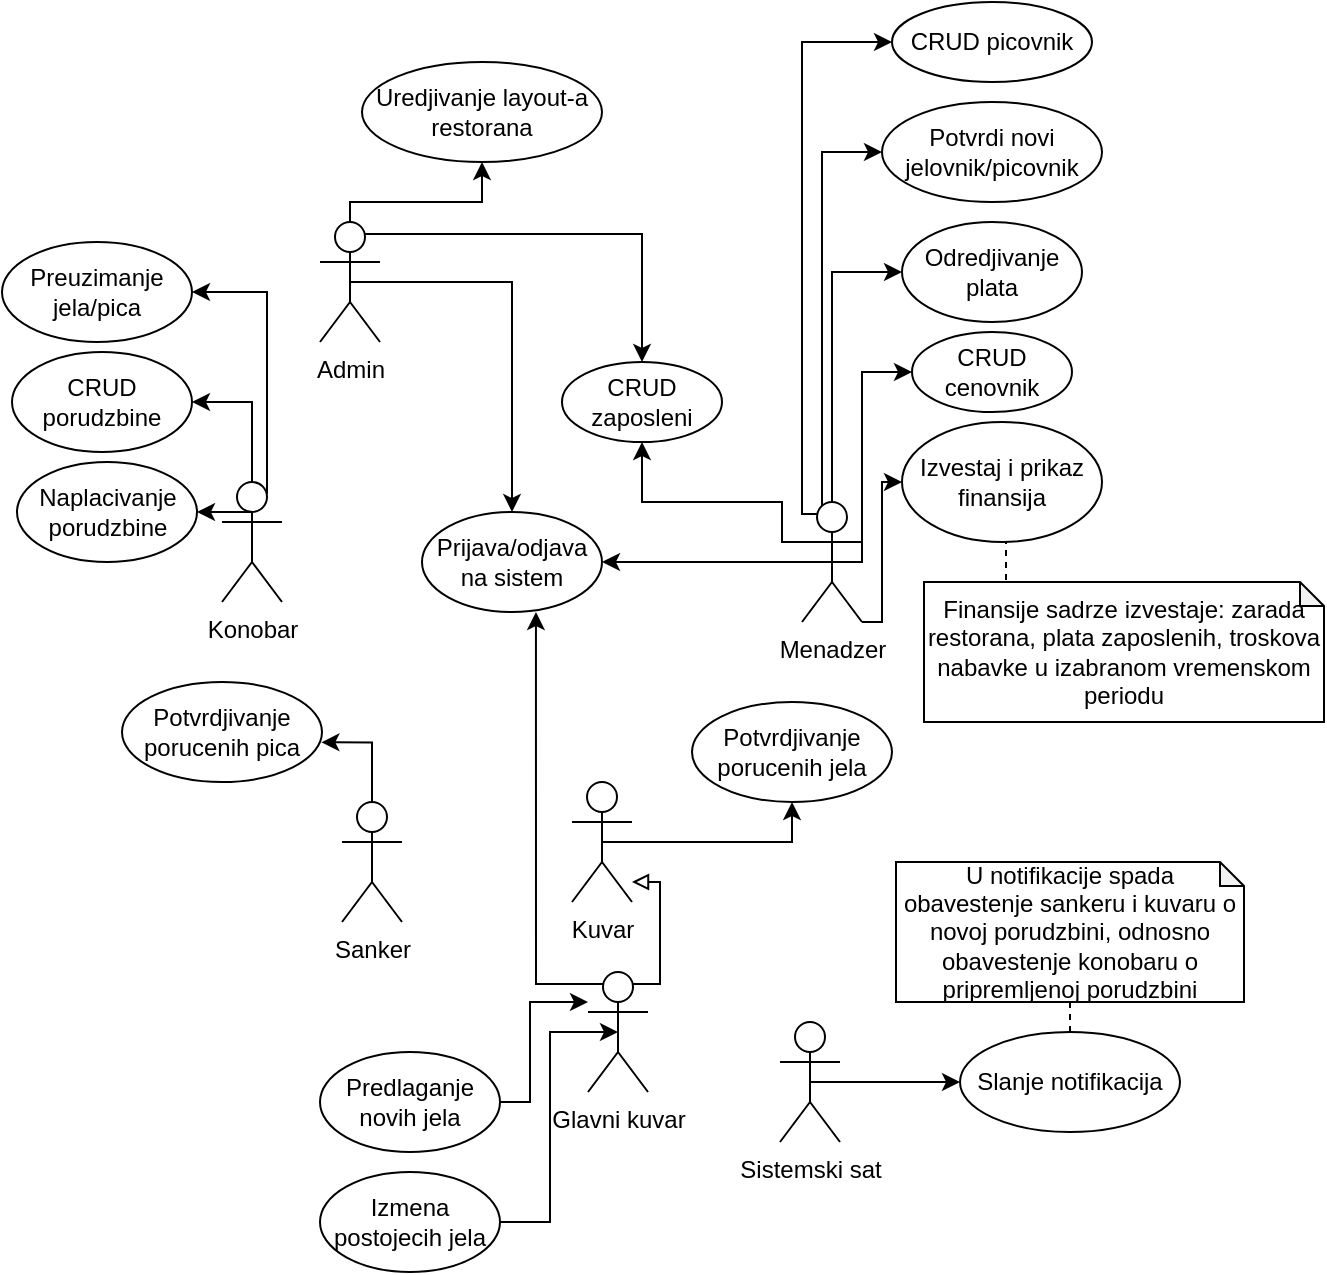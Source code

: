 <mxfile version="15.5.9" type="gitlab">
  <diagram id="B_qBXVIk8Y8GbyoN2Z_P" name="Page-1">
    <mxGraphModel dx="1422" dy="804" grid="1" gridSize="10" guides="1" tooltips="1" connect="1" arrows="1" fold="1" page="1" pageScale="1" pageWidth="827" pageHeight="1169" math="0" shadow="0">
      <root>
        <mxCell id="0" />
        <mxCell id="1" parent="0" />
        <mxCell id="rovdvrnVcOGYkZz0sEue-40" style="edgeStyle=orthogonalEdgeStyle;rounded=0;orthogonalLoop=1;jettySize=auto;html=1;exitX=0.5;exitY=0.5;exitDx=0;exitDy=0;exitPerimeter=0;entryX=0.5;entryY=0;entryDx=0;entryDy=0;endArrow=classic;endFill=1;" parent="1" source="rovdvrnVcOGYkZz0sEue-8" target="rovdvrnVcOGYkZz0sEue-38" edge="1">
          <mxGeometry relative="1" as="geometry">
            <Array as="points">
              <mxPoint x="306" y="210" />
            </Array>
          </mxGeometry>
        </mxCell>
        <mxCell id="rovdvrnVcOGYkZz0sEue-51" style="edgeStyle=orthogonalEdgeStyle;rounded=0;orthogonalLoop=1;jettySize=auto;html=1;exitX=0.75;exitY=0.1;exitDx=0;exitDy=0;exitPerimeter=0;entryX=0.5;entryY=0;entryDx=0;entryDy=0;endArrow=classic;endFill=1;" parent="1" source="rovdvrnVcOGYkZz0sEue-8" target="rovdvrnVcOGYkZz0sEue-34" edge="1">
          <mxGeometry relative="1" as="geometry" />
        </mxCell>
        <mxCell id="rb_3qHRuBO5IrLHfp7AS-1" style="edgeStyle=orthogonalEdgeStyle;rounded=0;orthogonalLoop=1;jettySize=auto;html=1;exitX=0.5;exitY=0;exitDx=0;exitDy=0;exitPerimeter=0;entryX=0.5;entryY=1;entryDx=0;entryDy=0;" edge="1" parent="1" source="rovdvrnVcOGYkZz0sEue-8" target="rb_3qHRuBO5IrLHfp7AS-2">
          <mxGeometry relative="1" as="geometry">
            <mxPoint x="300" y="140" as="targetPoint" />
            <Array as="points">
              <mxPoint x="225" y="170" />
              <mxPoint x="291" y="170" />
            </Array>
          </mxGeometry>
        </mxCell>
        <mxCell id="rovdvrnVcOGYkZz0sEue-8" value="Admin" style="shape=umlActor;verticalLabelPosition=bottom;verticalAlign=top;html=1;outlineConnect=0;" parent="1" vertex="1">
          <mxGeometry x="210" y="180" width="30" height="60" as="geometry" />
        </mxCell>
        <mxCell id="rovdvrnVcOGYkZz0sEue-19" style="edgeStyle=orthogonalEdgeStyle;rounded=0;orthogonalLoop=1;jettySize=auto;html=1;exitX=0.5;exitY=0;exitDx=0;exitDy=0;exitPerimeter=0;entryX=0.997;entryY=0.603;entryDx=0;entryDy=0;entryPerimeter=0;" parent="1" source="rovdvrnVcOGYkZz0sEue-9" target="rovdvrnVcOGYkZz0sEue-20" edge="1">
          <mxGeometry relative="1" as="geometry">
            <mxPoint x="301" y="490" as="targetPoint" />
            <Array as="points">
              <mxPoint x="236" y="440" />
            </Array>
          </mxGeometry>
        </mxCell>
        <mxCell id="rovdvrnVcOGYkZz0sEue-9" value="Sanker" style="shape=umlActor;verticalLabelPosition=bottom;verticalAlign=top;html=1;outlineConnect=0;" parent="1" vertex="1">
          <mxGeometry x="221" y="470" width="30" height="60" as="geometry" />
        </mxCell>
        <mxCell id="rovdvrnVcOGYkZz0sEue-16" style="edgeStyle=orthogonalEdgeStyle;rounded=0;orthogonalLoop=1;jettySize=auto;html=1;exitX=0.5;exitY=0;exitDx=0;exitDy=0;exitPerimeter=0;entryX=1;entryY=0.5;entryDx=0;entryDy=0;" parent="1" source="rovdvrnVcOGYkZz0sEue-10" target="rovdvrnVcOGYkZz0sEue-15" edge="1">
          <mxGeometry relative="1" as="geometry" />
        </mxCell>
        <mxCell id="rovdvrnVcOGYkZz0sEue-18" style="edgeStyle=orthogonalEdgeStyle;rounded=0;orthogonalLoop=1;jettySize=auto;html=1;exitX=0.5;exitY=0.5;exitDx=0;exitDy=0;exitPerimeter=0;entryX=1;entryY=0.5;entryDx=0;entryDy=0;" parent="1" source="rovdvrnVcOGYkZz0sEue-10" target="rovdvrnVcOGYkZz0sEue-17" edge="1">
          <mxGeometry relative="1" as="geometry">
            <Array as="points">
              <mxPoint x="176" y="325" />
            </Array>
          </mxGeometry>
        </mxCell>
        <mxCell id="rovdvrnVcOGYkZz0sEue-31" style="edgeStyle=orthogonalEdgeStyle;rounded=0;orthogonalLoop=1;jettySize=auto;html=1;exitX=0.75;exitY=0.1;exitDx=0;exitDy=0;exitPerimeter=0;endArrow=classic;endFill=1;entryX=1;entryY=0.5;entryDx=0;entryDy=0;" parent="1" source="rovdvrnVcOGYkZz0sEue-10" target="rovdvrnVcOGYkZz0sEue-30" edge="1">
          <mxGeometry relative="1" as="geometry">
            <mxPoint x="181" y="200" as="targetPoint" />
            <Array as="points">
              <mxPoint x="184" y="215" />
            </Array>
          </mxGeometry>
        </mxCell>
        <mxCell id="rovdvrnVcOGYkZz0sEue-10" value="Konobar" style="shape=umlActor;verticalLabelPosition=bottom;verticalAlign=top;html=1;outlineConnect=0;" parent="1" vertex="1">
          <mxGeometry x="161" y="310" width="30" height="60" as="geometry" />
        </mxCell>
        <mxCell id="rovdvrnVcOGYkZz0sEue-22" style="edgeStyle=orthogonalEdgeStyle;rounded=0;orthogonalLoop=1;jettySize=auto;html=1;exitX=0.5;exitY=0.5;exitDx=0;exitDy=0;exitPerimeter=0;entryX=0.5;entryY=1;entryDx=0;entryDy=0;" parent="1" source="rovdvrnVcOGYkZz0sEue-11" target="rovdvrnVcOGYkZz0sEue-21" edge="1">
          <mxGeometry relative="1" as="geometry">
            <Array as="points">
              <mxPoint x="406" y="490" />
              <mxPoint x="406" y="490" />
            </Array>
          </mxGeometry>
        </mxCell>
        <mxCell id="rovdvrnVcOGYkZz0sEue-11" value="Kuvar" style="shape=umlActor;verticalLabelPosition=bottom;verticalAlign=top;html=1;outlineConnect=0;" parent="1" vertex="1">
          <mxGeometry x="336" y="460" width="30" height="60" as="geometry" />
        </mxCell>
        <mxCell id="rovdvrnVcOGYkZz0sEue-33" style="edgeStyle=orthogonalEdgeStyle;rounded=0;orthogonalLoop=1;jettySize=auto;html=1;exitX=0.5;exitY=0.5;exitDx=0;exitDy=0;exitPerimeter=0;entryX=0;entryY=0.5;entryDx=0;entryDy=0;endArrow=classic;endFill=1;" parent="1" source="rovdvrnVcOGYkZz0sEue-12" target="rovdvrnVcOGYkZz0sEue-32" edge="1">
          <mxGeometry relative="1" as="geometry">
            <Array as="points">
              <mxPoint x="481" y="350" />
              <mxPoint x="481" y="255" />
            </Array>
          </mxGeometry>
        </mxCell>
        <mxCell id="rovdvrnVcOGYkZz0sEue-36" style="edgeStyle=orthogonalEdgeStyle;rounded=0;orthogonalLoop=1;jettySize=auto;html=1;exitX=0;exitY=0.333;exitDx=0;exitDy=0;exitPerimeter=0;entryX=0.5;entryY=1;entryDx=0;entryDy=0;endArrow=classic;endFill=1;" parent="1" source="rovdvrnVcOGYkZz0sEue-12" target="rovdvrnVcOGYkZz0sEue-34" edge="1">
          <mxGeometry relative="1" as="geometry">
            <Array as="points">
              <mxPoint x="441" y="340" />
              <mxPoint x="441" y="320" />
              <mxPoint x="371" y="320" />
            </Array>
          </mxGeometry>
        </mxCell>
        <mxCell id="rovdvrnVcOGYkZz0sEue-41" style="edgeStyle=orthogonalEdgeStyle;rounded=0;orthogonalLoop=1;jettySize=auto;html=1;exitX=0.5;exitY=0.5;exitDx=0;exitDy=0;exitPerimeter=0;entryX=1;entryY=0.5;entryDx=0;entryDy=0;endArrow=classic;endFill=1;" parent="1" source="rovdvrnVcOGYkZz0sEue-12" target="rovdvrnVcOGYkZz0sEue-38" edge="1">
          <mxGeometry relative="1" as="geometry" />
        </mxCell>
        <mxCell id="rovdvrnVcOGYkZz0sEue-42" style="edgeStyle=orthogonalEdgeStyle;rounded=0;orthogonalLoop=1;jettySize=auto;html=1;exitX=0.5;exitY=0;exitDx=0;exitDy=0;exitPerimeter=0;entryX=0;entryY=0.5;entryDx=0;entryDy=0;endArrow=classic;endFill=1;" parent="1" source="rovdvrnVcOGYkZz0sEue-12" target="rovdvrnVcOGYkZz0sEue-39" edge="1">
          <mxGeometry relative="1" as="geometry">
            <Array as="points">
              <mxPoint x="466" y="205" />
            </Array>
          </mxGeometry>
        </mxCell>
        <mxCell id="rovdvrnVcOGYkZz0sEue-46" style="edgeStyle=orthogonalEdgeStyle;rounded=0;orthogonalLoop=1;jettySize=auto;html=1;exitX=0.25;exitY=0.1;exitDx=0;exitDy=0;exitPerimeter=0;entryX=0;entryY=0.5;entryDx=0;entryDy=0;endArrow=classic;endFill=1;" parent="1" source="rovdvrnVcOGYkZz0sEue-12" target="rovdvrnVcOGYkZz0sEue-44" edge="1">
          <mxGeometry relative="1" as="geometry">
            <Array as="points">
              <mxPoint x="461" y="326" />
              <mxPoint x="461" y="145" />
            </Array>
          </mxGeometry>
        </mxCell>
        <mxCell id="rovdvrnVcOGYkZz0sEue-48" style="edgeStyle=orthogonalEdgeStyle;rounded=0;orthogonalLoop=1;jettySize=auto;html=1;exitX=0.25;exitY=0.1;exitDx=0;exitDy=0;exitPerimeter=0;entryX=0;entryY=0.5;entryDx=0;entryDy=0;endArrow=classic;endFill=1;" parent="1" source="rovdvrnVcOGYkZz0sEue-12" target="rovdvrnVcOGYkZz0sEue-37" edge="1">
          <mxGeometry relative="1" as="geometry">
            <Array as="points">
              <mxPoint x="451" y="326" />
              <mxPoint x="451" y="90" />
            </Array>
          </mxGeometry>
        </mxCell>
        <mxCell id="rovdvrnVcOGYkZz0sEue-49" style="edgeStyle=orthogonalEdgeStyle;rounded=0;orthogonalLoop=1;jettySize=auto;html=1;exitX=1;exitY=1;exitDx=0;exitDy=0;exitPerimeter=0;endArrow=classic;endFill=1;entryX=0;entryY=0.5;entryDx=0;entryDy=0;" parent="1" source="rovdvrnVcOGYkZz0sEue-12" target="rovdvrnVcOGYkZz0sEue-50" edge="1">
          <mxGeometry relative="1" as="geometry">
            <mxPoint x="541" y="380" as="targetPoint" />
            <Array as="points">
              <mxPoint x="491" y="380" />
              <mxPoint x="491" y="310" />
            </Array>
          </mxGeometry>
        </mxCell>
        <mxCell id="rovdvrnVcOGYkZz0sEue-12" value="Menadzer" style="shape=umlActor;verticalLabelPosition=bottom;verticalAlign=top;html=1;outlineConnect=0;" parent="1" vertex="1">
          <mxGeometry x="451" y="320" width="30" height="60" as="geometry" />
        </mxCell>
        <mxCell id="rovdvrnVcOGYkZz0sEue-24" style="edgeStyle=orthogonalEdgeStyle;rounded=0;orthogonalLoop=1;jettySize=auto;html=1;endArrow=block;endFill=0;exitX=0.75;exitY=0.1;exitDx=0;exitDy=0;exitPerimeter=0;" parent="1" source="rovdvrnVcOGYkZz0sEue-14" edge="1" target="rovdvrnVcOGYkZz0sEue-11">
          <mxGeometry relative="1" as="geometry">
            <mxPoint x="351" y="455" as="targetPoint" />
            <Array as="points">
              <mxPoint x="380" y="561" />
              <mxPoint x="380" y="510" />
            </Array>
            <mxPoint x="380" y="560" as="sourcePoint" />
          </mxGeometry>
        </mxCell>
        <mxCell id="rb_3qHRuBO5IrLHfp7AS-3" style="edgeStyle=orthogonalEdgeStyle;rounded=0;orthogonalLoop=1;jettySize=auto;html=1;exitX=0.25;exitY=0.1;exitDx=0;exitDy=0;exitPerimeter=0;entryX=0.633;entryY=1;entryDx=0;entryDy=0;entryPerimeter=0;" edge="1" parent="1" source="rovdvrnVcOGYkZz0sEue-14" target="rovdvrnVcOGYkZz0sEue-38">
          <mxGeometry relative="1" as="geometry">
            <Array as="points">
              <mxPoint x="318" y="561" />
            </Array>
          </mxGeometry>
        </mxCell>
        <mxCell id="rovdvrnVcOGYkZz0sEue-14" value="Glavni kuvar" style="shape=umlActor;verticalLabelPosition=bottom;verticalAlign=top;html=1;outlineConnect=0;" parent="1" vertex="1">
          <mxGeometry x="344" y="555" width="30" height="60" as="geometry" />
        </mxCell>
        <mxCell id="rovdvrnVcOGYkZz0sEue-15" value="CRUD porudzbine" style="ellipse;whiteSpace=wrap;html=1;" parent="1" vertex="1">
          <mxGeometry x="56" y="245" width="90" height="50" as="geometry" />
        </mxCell>
        <mxCell id="rovdvrnVcOGYkZz0sEue-17" value="Naplacivanje porudzbine" style="ellipse;whiteSpace=wrap;html=1;" parent="1" vertex="1">
          <mxGeometry x="58.5" y="300" width="90" height="50" as="geometry" />
        </mxCell>
        <mxCell id="rovdvrnVcOGYkZz0sEue-20" value="Potvrdjivanje porucenih pica" style="ellipse;whiteSpace=wrap;html=1;" parent="1" vertex="1">
          <mxGeometry x="111" y="410" width="100" height="50" as="geometry" />
        </mxCell>
        <mxCell id="rovdvrnVcOGYkZz0sEue-21" value="Potvrdjivanje porucenih jela" style="ellipse;whiteSpace=wrap;html=1;" parent="1" vertex="1">
          <mxGeometry x="396" y="420" width="100" height="50" as="geometry" />
        </mxCell>
        <mxCell id="rovdvrnVcOGYkZz0sEue-27" style="edgeStyle=orthogonalEdgeStyle;rounded=0;orthogonalLoop=1;jettySize=auto;html=1;exitX=1;exitY=0.5;exitDx=0;exitDy=0;endArrow=classic;endFill=1;" parent="1" source="rovdvrnVcOGYkZz0sEue-26" target="rovdvrnVcOGYkZz0sEue-14" edge="1">
          <mxGeometry relative="1" as="geometry">
            <Array as="points">
              <mxPoint x="315" y="620" />
              <mxPoint x="315" y="570" />
            </Array>
          </mxGeometry>
        </mxCell>
        <mxCell id="rovdvrnVcOGYkZz0sEue-26" value="Predlaganje novih jela" style="ellipse;whiteSpace=wrap;html=1;" parent="1" vertex="1">
          <mxGeometry x="210" y="595" width="90" height="50" as="geometry" />
        </mxCell>
        <mxCell id="rovdvrnVcOGYkZz0sEue-29" style="edgeStyle=orthogonalEdgeStyle;rounded=0;orthogonalLoop=1;jettySize=auto;html=1;exitX=1;exitY=0.5;exitDx=0;exitDy=0;endArrow=classic;endFill=1;entryX=0.5;entryY=0.5;entryDx=0;entryDy=0;entryPerimeter=0;" parent="1" source="rovdvrnVcOGYkZz0sEue-28" target="rovdvrnVcOGYkZz0sEue-14" edge="1">
          <mxGeometry relative="1" as="geometry">
            <Array as="points">
              <mxPoint x="325" y="680" />
              <mxPoint x="325" y="585" />
            </Array>
          </mxGeometry>
        </mxCell>
        <mxCell id="rovdvrnVcOGYkZz0sEue-28" value="Izmena postojecih jela" style="ellipse;whiteSpace=wrap;html=1;" parent="1" vertex="1">
          <mxGeometry x="210" y="655" width="90" height="50" as="geometry" />
        </mxCell>
        <mxCell id="rovdvrnVcOGYkZz0sEue-30" value="Preuzimanje jela/pica" style="ellipse;whiteSpace=wrap;html=1;" parent="1" vertex="1">
          <mxGeometry x="51" y="190" width="95" height="50" as="geometry" />
        </mxCell>
        <mxCell id="rovdvrnVcOGYkZz0sEue-32" value="CRUD cenovnik" style="ellipse;whiteSpace=wrap;html=1;" parent="1" vertex="1">
          <mxGeometry x="506" y="235" width="80" height="40" as="geometry" />
        </mxCell>
        <mxCell id="rovdvrnVcOGYkZz0sEue-34" value="CRUD zaposleni" style="ellipse;whiteSpace=wrap;html=1;" parent="1" vertex="1">
          <mxGeometry x="331" y="250" width="80" height="40" as="geometry" />
        </mxCell>
        <mxCell id="rovdvrnVcOGYkZz0sEue-37" value="CRUD picovnik" style="ellipse;whiteSpace=wrap;html=1;" parent="1" vertex="1">
          <mxGeometry x="496" y="70" width="100" height="40" as="geometry" />
        </mxCell>
        <mxCell id="rovdvrnVcOGYkZz0sEue-38" value="Prijava/odjava na sistem" style="ellipse;whiteSpace=wrap;html=1;" parent="1" vertex="1">
          <mxGeometry x="261" y="325" width="90" height="50" as="geometry" />
        </mxCell>
        <mxCell id="rovdvrnVcOGYkZz0sEue-39" value="Odredjivanje plata" style="ellipse;whiteSpace=wrap;html=1;" parent="1" vertex="1">
          <mxGeometry x="501" y="180" width="90" height="50" as="geometry" />
        </mxCell>
        <mxCell id="rovdvrnVcOGYkZz0sEue-44" value="Potvrdi novi jelovnik/picovnik" style="ellipse;whiteSpace=wrap;html=1;" parent="1" vertex="1">
          <mxGeometry x="491" y="120" width="110" height="50" as="geometry" />
        </mxCell>
        <mxCell id="rovdvrnVcOGYkZz0sEue-58" style="edgeStyle=orthogonalEdgeStyle;rounded=0;orthogonalLoop=1;jettySize=auto;html=1;exitX=0.5;exitY=1;exitDx=0;exitDy=0;entryX=0.205;entryY=0.014;entryDx=0;entryDy=0;entryPerimeter=0;endArrow=none;endFill=0;dashed=1;" parent="1" source="rovdvrnVcOGYkZz0sEue-50" target="rovdvrnVcOGYkZz0sEue-57" edge="1">
          <mxGeometry relative="1" as="geometry" />
        </mxCell>
        <mxCell id="rovdvrnVcOGYkZz0sEue-50" value="Izvestaj i prikaz finansija" style="ellipse;whiteSpace=wrap;html=1;" parent="1" vertex="1">
          <mxGeometry x="501" y="280" width="100" height="60" as="geometry" />
        </mxCell>
        <mxCell id="rovdvrnVcOGYkZz0sEue-57" value="Finansije sadrze izvestaje: zarada restorana, plata zaposlenih, troskova nabavke u izabranom vremenskom periodu" style="shape=note;whiteSpace=wrap;html=1;backgroundOutline=1;darkOpacity=0.05;size=12;" parent="1" vertex="1">
          <mxGeometry x="512" y="360" width="200" height="70" as="geometry" />
        </mxCell>
        <mxCell id="rovdvrnVcOGYkZz0sEue-61" style="edgeStyle=orthogonalEdgeStyle;rounded=0;orthogonalLoop=1;jettySize=auto;html=1;exitX=0.5;exitY=0.5;exitDx=0;exitDy=0;exitPerimeter=0;entryX=0;entryY=0.5;entryDx=0;entryDy=0;endArrow=classic;endFill=1;" parent="1" source="rovdvrnVcOGYkZz0sEue-59" target="rovdvrnVcOGYkZz0sEue-60" edge="1">
          <mxGeometry relative="1" as="geometry" />
        </mxCell>
        <mxCell id="rovdvrnVcOGYkZz0sEue-59" value="Sistemski sat" style="shape=umlActor;verticalLabelPosition=bottom;verticalAlign=top;html=1;outlineConnect=0;" parent="1" vertex="1">
          <mxGeometry x="440" y="580" width="30" height="60" as="geometry" />
        </mxCell>
        <mxCell id="rovdvrnVcOGYkZz0sEue-60" value="Slanje notifikacija" style="ellipse;whiteSpace=wrap;html=1;" parent="1" vertex="1">
          <mxGeometry x="530" y="585" width="110" height="50" as="geometry" />
        </mxCell>
        <mxCell id="rovdvrnVcOGYkZz0sEue-62" value="U notifikacije spada obavestenje sankeru i kuvaru o novoj porudzbini, odnosno obavestenje konobaru o pripremljenoj porudzbini" style="shape=note;whiteSpace=wrap;html=1;backgroundOutline=1;darkOpacity=0.05;size=12;" parent="1" vertex="1">
          <mxGeometry x="498" y="500" width="174" height="70" as="geometry" />
        </mxCell>
        <mxCell id="rovdvrnVcOGYkZz0sEue-63" value="" style="endArrow=none;dashed=1;html=1;rounded=0;entryX=0.5;entryY=1;entryDx=0;entryDy=0;entryPerimeter=0;exitX=0.5;exitY=0;exitDx=0;exitDy=0;" parent="1" source="rovdvrnVcOGYkZz0sEue-60" target="rovdvrnVcOGYkZz0sEue-62" edge="1">
          <mxGeometry width="50" height="50" relative="1" as="geometry">
            <mxPoint x="620" y="670" as="sourcePoint" />
            <mxPoint x="670" y="620" as="targetPoint" />
          </mxGeometry>
        </mxCell>
        <mxCell id="rb_3qHRuBO5IrLHfp7AS-2" value="Uredjivanje layout-a restorana" style="ellipse;whiteSpace=wrap;html=1;" vertex="1" parent="1">
          <mxGeometry x="231" y="100" width="120" height="50" as="geometry" />
        </mxCell>
      </root>
    </mxGraphModel>
  </diagram>
</mxfile>
